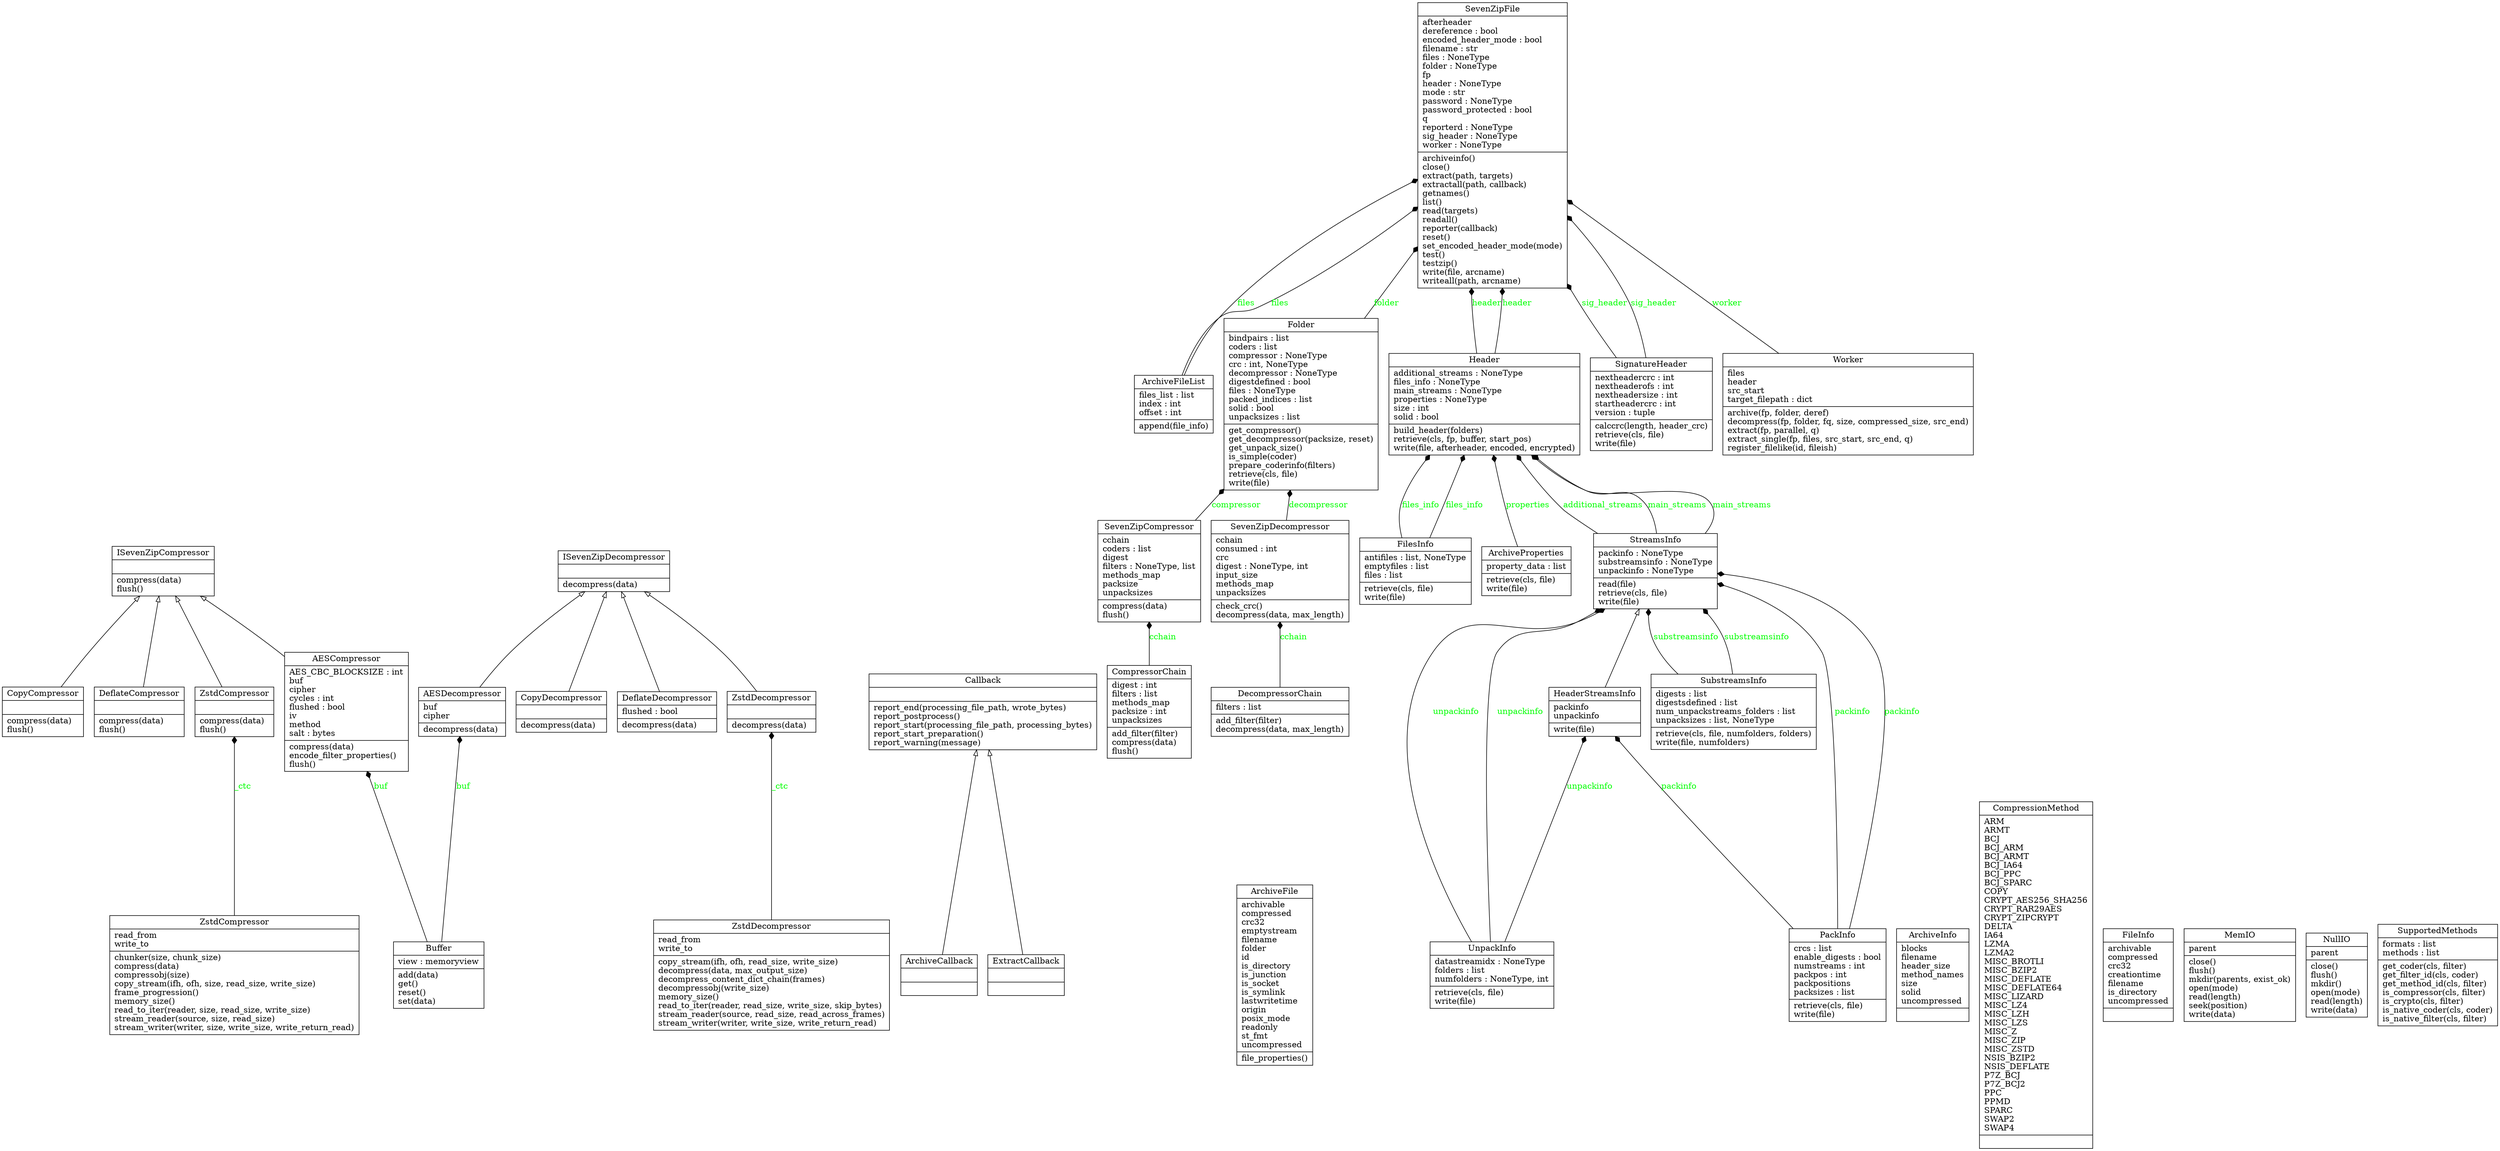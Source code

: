 digraph "classes" {
charset="utf-8"
rankdir=BT
"0" [label="{AESCompressor|AES_CBC_BLOCKSIZE : int\lbuf\lcipher\lcycles : int\lflushed : bool\liv\lmethod\lsalt : bytes\l|compress(data)\lencode_filter_properties()\lflush()\l}", shape="record"];
"1" [label="{AESDecompressor|buf\lcipher\l|decompress(data)\l}", shape="record"];
"2" [label="{ArchiveCallback|\l|}", shape="record"];
"4" [label="{ArchiveFile|archivable\lcompressed\lcrc32\lemptystream\lfilename\lfolder\lid\lis_directory\lis_junction\lis_socket\lis_symlink\llastwritetime\lorigin\lposix_mode\lreadonly\lst_fmt\luncompressed\l|file_properties()\l}", shape="record"];
"5" [label="{ArchiveFileList|files_list : list\lindex : int\loffset : int\l|append(file_info)\l}", shape="record"];
"7" [label="{ArchiveInfo|blocks\lfilename\lheader_size\lmethod_names\lsize\lsolid\luncompressed\l|}", shape="record"];
"8" [label="{ArchiveProperties|property_data : list\l|retrieve(cls, file)\lwrite(file)\l}", shape="record"];
"13" [label="{Buffer|view : memoryview\l|add(data)\lget()\lreset()\lset(data)\l}", shape="record"];
"16" [label="{Callback|\l|report_end(processing_file_path, wrote_bytes)\lreport_postprocess()\lreport_start(processing_file_path, processing_bytes)\lreport_start_preparation()\lreport_warning(message)\l}", shape="record"];
"19" [label="{CompressionMethod|ARM\lARMT\lBCJ\lBCJ_ARM\lBCJ_ARMT\lBCJ_IA64\lBCJ_PPC\lBCJ_SPARC\lCOPY\lCRYPT_AES256_SHA256\lCRYPT_RAR29AES\lCRYPT_ZIPCRYPT\lDELTA\lIA64\lLZMA\lLZMA2\lMISC_BROTLI\lMISC_BZIP2\lMISC_DEFLATE\lMISC_DEFLATE64\lMISC_LIZARD\lMISC_LZ4\lMISC_LZH\lMISC_LZS\lMISC_Z\lMISC_ZIP\lMISC_ZSTD\lNSIS_BZIP2\lNSIS_DEFLATE\lP7Z_BCJ\lP7Z_BCJ2\lPPC\lPPMD\lSPARC\lSWAP2\lSWAP4\l|}", shape="record"];
"20" [label="{CompressorChain|digest : int\lfilters : list\lmethods_map\lpacksize : int\lunpacksizes\l|add_filter(filter)\lcompress(data)\lflush()\l}", shape="record"];
"22" [label="{CopyCompressor|\l|compress(data)\lflush()\l}", shape="record"];
"23" [label="{CopyDecompressor|\l|decompress(data)\l}", shape="record"];
"26" [label="{DecompressorChain|filters : list\l|add_filter(filter)\ldecompress(data, max_length)\l}", shape="record"];
"27" [label="{DeflateCompressor|\l|compress(data)\lflush()\l}", shape="record"];
"28" [label="{DeflateDecompressor|flushed : bool\l|decompress(data)\l}", shape="record"];
"30" [label="{ExtractCallback|\l|}", shape="record"];
"31" [label="{FileInfo|archivable\lcompressed\lcrc32\lcreationtime\lfilename\lis_directory\luncompressed\l|}", shape="record"];
"32" [label="{FilesInfo|antifiles : list, NoneType\lemptyfiles : list\lfiles : list\l|retrieve(cls, file)\lwrite(file)\l}", shape="record"];
"33" [label="{Folder|bindpairs : list\lcoders : list\lcompressor : NoneType\lcrc : int, NoneType\ldecompressor : NoneType\ldigestdefined : bool\lfiles : NoneType\lpacked_indices : list\lsolid : bool\lunpacksizes : list\l|get_compressor()\lget_decompressor(packsize, reset)\lget_unpack_size()\lis_simple(coder)\lprepare_coderinfo(filters)\lretrieve(cls, file)\lwrite(file)\l}", shape="record"];
"34" [label="{Header|additional_streams : NoneType\lfiles_info : NoneType\lmain_streams : NoneType\lproperties : NoneType\lsize : int\lsolid : bool\l|build_header(folders)\lretrieve(cls, fp, buffer, start_pos)\lwrite(file, afterheader, encoded, encrypted)\l}", shape="record"];
"35" [label="{HeaderStreamsInfo|packinfo\lunpackinfo\l|write(file)\l}", shape="record"];
"37" [label="{ISevenZipCompressor|\l|compress(data)\lflush()\l}", shape="record"];
"38" [label="{ISevenZipDecompressor|\l|decompress(data)\l}", shape="record"];
"41" [label="{MemIO|parent\l|close()\lflush()\lmkdir(parents, exist_ok)\lopen(mode)\lread(length)\lseek(position)\lwrite(data)\l}", shape="record"];
"44" [label="{NullIO|parent\l|close()\lflush()\lmkdir()\lopen(mode)\lread(length)\lwrite(data)\l}", shape="record"];
"45" [label="{PackInfo|crcs : list\lenable_digests : bool\lnumstreams : int\lpackpos : int\lpackpositions\lpacksizes : list\l|retrieve(cls, file)\lwrite(file)\l}", shape="record"];
"53" [label="{SevenZipCompressor|cchain\lcoders : list\ldigest\lfilters : NoneType, list\lmethods_map\lpacksize\lunpacksizes\l|compress(data)\lflush()\l}", shape="record"];
"54" [label="{SevenZipDecompressor|cchain\lconsumed : int\lcrc\ldigest : NoneType, int\linput_size\lmethods_map\lunpacksizes\l|check_crc()\ldecompress(data, max_length)\l}", shape="record"];
"55" [label="{SevenZipFile|afterheader\ldereference : bool\lencoded_header_mode : bool\lfilename : str\lfiles : NoneType\lfolder : NoneType\lfp\lheader : NoneType\lmode : str\lpassword : NoneType\lpassword_protected : bool\lq\lreporterd : NoneType\lsig_header : NoneType\lworker : NoneType\l|archiveinfo()\lclose()\lextract(path, targets)\lextractall(path, callback)\lgetnames()\llist()\lread(targets)\lreadall()\lreporter(callback)\lreset()\lset_encoded_header_mode(mode)\ltest()\ltestzip()\lwrite(file, arcname)\lwriteall(path, arcname)\l}", shape="record"];
"56" [label="{SignatureHeader|nextheadercrc : int\lnextheaderofs : int\lnextheadersize : int\lstartheadercrc : int\lversion : tuple\l|calccrc(length, header_crc)\lretrieve(cls, file)\lwrite(file)\l}", shape="record"];
"57" [label="{StreamsInfo|packinfo : NoneType\lsubstreamsinfo : NoneType\lunpackinfo : NoneType\l|read(file)\lretrieve(cls, file)\lwrite(file)\l}", shape="record"];
"58" [label="{SubstreamsInfo|digests : list\ldigestsdefined : list\lnum_unpackstreams_folders : list\lunpacksizes : list, NoneType\l|retrieve(cls, file, numfolders, folders)\lwrite(file, numfolders)\l}", shape="record"];
"59" [label="{SupportedMethods|formats : list\lmethods : list\l|get_coder(cls, filter)\lget_filter_id(cls, coder)\lget_method_id(cls, filter)\lis_compressor(cls, filter)\lis_crypto(cls, filter)\lis_native_coder(cls, coder)\lis_native_filter(cls, filter)\l}", shape="record"];
"64" [label="{UnpackInfo|datastreamidx : NoneType\lfolders : list\lnumfolders : NoneType, int\l|retrieve(cls, file)\lwrite(file)\l}", shape="record"];
"66" [label="{Worker|files\lheader\lsrc_start\ltarget_filepath : dict\l|archive(fp, folder, deref)\ldecompress(fp, folder, fq, size, compressed_size, src_end)\lextract(fp, parallel, q)\lextract_single(fp, files, src_start, src_end, q)\lregister_filelike(id, fileish)\l}", shape="record"];
"67" [label="{ZstdCompressor|\l|compress(data)\lflush()\l}", shape="record"];
"68" [label="{ZstdCompressor|read_from\lwrite_to\l|chunker(size, chunk_size)\lcompress(data)\lcompressobj(size)\lcopy_stream(ifh, ofh, size, read_size, write_size)\lframe_progression()\lmemory_size()\lread_to_iter(reader, size, read_size, write_size)\lstream_reader(source, size, read_size)\lstream_writer(writer, size, write_size, write_return_read)\l}", shape="record"];
"69" [label="{ZstdDecompressor|\l|decompress(data)\l}", shape="record"];
"70" [label="{ZstdDecompressor|read_from\lwrite_to\l|copy_stream(ifh, ofh, read_size, write_size)\ldecompress(data, max_output_size)\ldecompress_content_dict_chain(frames)\ldecompressobj(write_size)\lmemory_size()\lread_to_iter(reader, read_size, write_size, skip_bytes)\lstream_reader(source, read_size, read_across_frames)\lstream_writer(writer, write_size, write_return_read)\l}", shape="record"];
"0" -> "37" [arrowhead="empty", arrowtail="none"];
"1" -> "38" [arrowhead="empty", arrowtail="none"];
"2" -> "16" [arrowhead="empty", arrowtail="none"];
"22" -> "37" [arrowhead="empty", arrowtail="none"];
"23" -> "38" [arrowhead="empty", arrowtail="none"];
"27" -> "37" [arrowhead="empty", arrowtail="none"];
"28" -> "38" [arrowhead="empty", arrowtail="none"];
"30" -> "16" [arrowhead="empty", arrowtail="none"];
"35" -> "57" [arrowhead="empty", arrowtail="none"];
"67" -> "37" [arrowhead="empty", arrowtail="none"];
"69" -> "38" [arrowhead="empty", arrowtail="none"];
"5" -> "55" [arrowhead="diamond", arrowtail="none", fontcolor="green", label="files", style="solid"];
"5" -> "55" [arrowhead="diamond", arrowtail="none", fontcolor="green", label="files", style="solid"];
"8" -> "34" [arrowhead="diamond", arrowtail="none", fontcolor="green", label="properties", style="solid"];
"13" -> "0" [arrowhead="diamond", arrowtail="none", fontcolor="green", label="buf", style="solid"];
"13" -> "1" [arrowhead="diamond", arrowtail="none", fontcolor="green", label="buf", style="solid"];
"20" -> "53" [arrowhead="diamond", arrowtail="none", fontcolor="green", label="cchain", style="solid"];
"26" -> "54" [arrowhead="diamond", arrowtail="none", fontcolor="green", label="cchain", style="solid"];
"32" -> "34" [arrowhead="diamond", arrowtail="none", fontcolor="green", label="files_info", style="solid"];
"32" -> "34" [arrowhead="diamond", arrowtail="none", fontcolor="green", label="files_info", style="solid"];
"33" -> "55" [arrowhead="diamond", arrowtail="none", fontcolor="green", label="folder", style="solid"];
"34" -> "55" [arrowhead="diamond", arrowtail="none", fontcolor="green", label="header", style="solid"];
"34" -> "55" [arrowhead="diamond", arrowtail="none", fontcolor="green", label="header", style="solid"];
"45" -> "35" [arrowhead="diamond", arrowtail="none", fontcolor="green", label="packinfo", style="solid"];
"45" -> "57" [arrowhead="diamond", arrowtail="none", fontcolor="green", label="packinfo", style="solid"];
"45" -> "57" [arrowhead="diamond", arrowtail="none", fontcolor="green", label="packinfo", style="solid"];
"53" -> "33" [arrowhead="diamond", arrowtail="none", fontcolor="green", label="compressor", style="solid"];
"54" -> "33" [arrowhead="diamond", arrowtail="none", fontcolor="green", label="decompressor", style="solid"];
"56" -> "55" [arrowhead="diamond", arrowtail="none", fontcolor="green", label="sig_header", style="solid"];
"56" -> "55" [arrowhead="diamond", arrowtail="none", fontcolor="green", label="sig_header", style="solid"];
"57" -> "34" [arrowhead="diamond", arrowtail="none", fontcolor="green", label="additional_streams", style="solid"];
"57" -> "34" [arrowhead="diamond", arrowtail="none", fontcolor="green", label="main_streams", style="solid"];
"57" -> "34" [arrowhead="diamond", arrowtail="none", fontcolor="green", label="main_streams", style="solid"];
"58" -> "57" [arrowhead="diamond", arrowtail="none", fontcolor="green", label="substreamsinfo", style="solid"];
"58" -> "57" [arrowhead="diamond", arrowtail="none", fontcolor="green", label="substreamsinfo", style="solid"];
"64" -> "35" [arrowhead="diamond", arrowtail="none", fontcolor="green", label="unpackinfo", style="solid"];
"64" -> "57" [arrowhead="diamond", arrowtail="none", fontcolor="green", label="unpackinfo", style="solid"];
"64" -> "57" [arrowhead="diamond", arrowtail="none", fontcolor="green", label="unpackinfo", style="solid"];
"66" -> "55" [arrowhead="diamond", arrowtail="none", fontcolor="green", label="worker", style="solid"];
"68" -> "67" [arrowhead="diamond", arrowtail="none", fontcolor="green", label="_ctc", style="solid"];
"70" -> "69" [arrowhead="diamond", arrowtail="none", fontcolor="green", label="_ctc", style="solid"];
}
